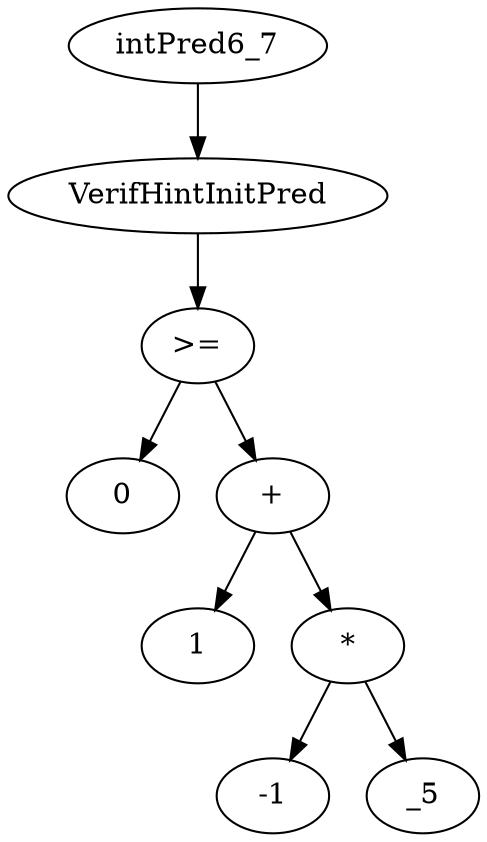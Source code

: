 digraph dag {
0 [label="intPred6_7"];
1 [label="VerifHintInitPred"];
2 [label=">="];
3 [label="0"];
4 [label="+"];
5 [label="1"];
6 [label="*"];
7 [label="-1"];
8 [label="_5"];
"0" -> "1"[label=""]
"1" -> "2"[label=""]
"2" -> "4"[label=""]
"2" -> "3"[label=""]
"4" -> "6"[label=""]
"4" -> "5"[label=""]
"6" -> "8"[label=""]
"6" -> "7"[label=""]
}
